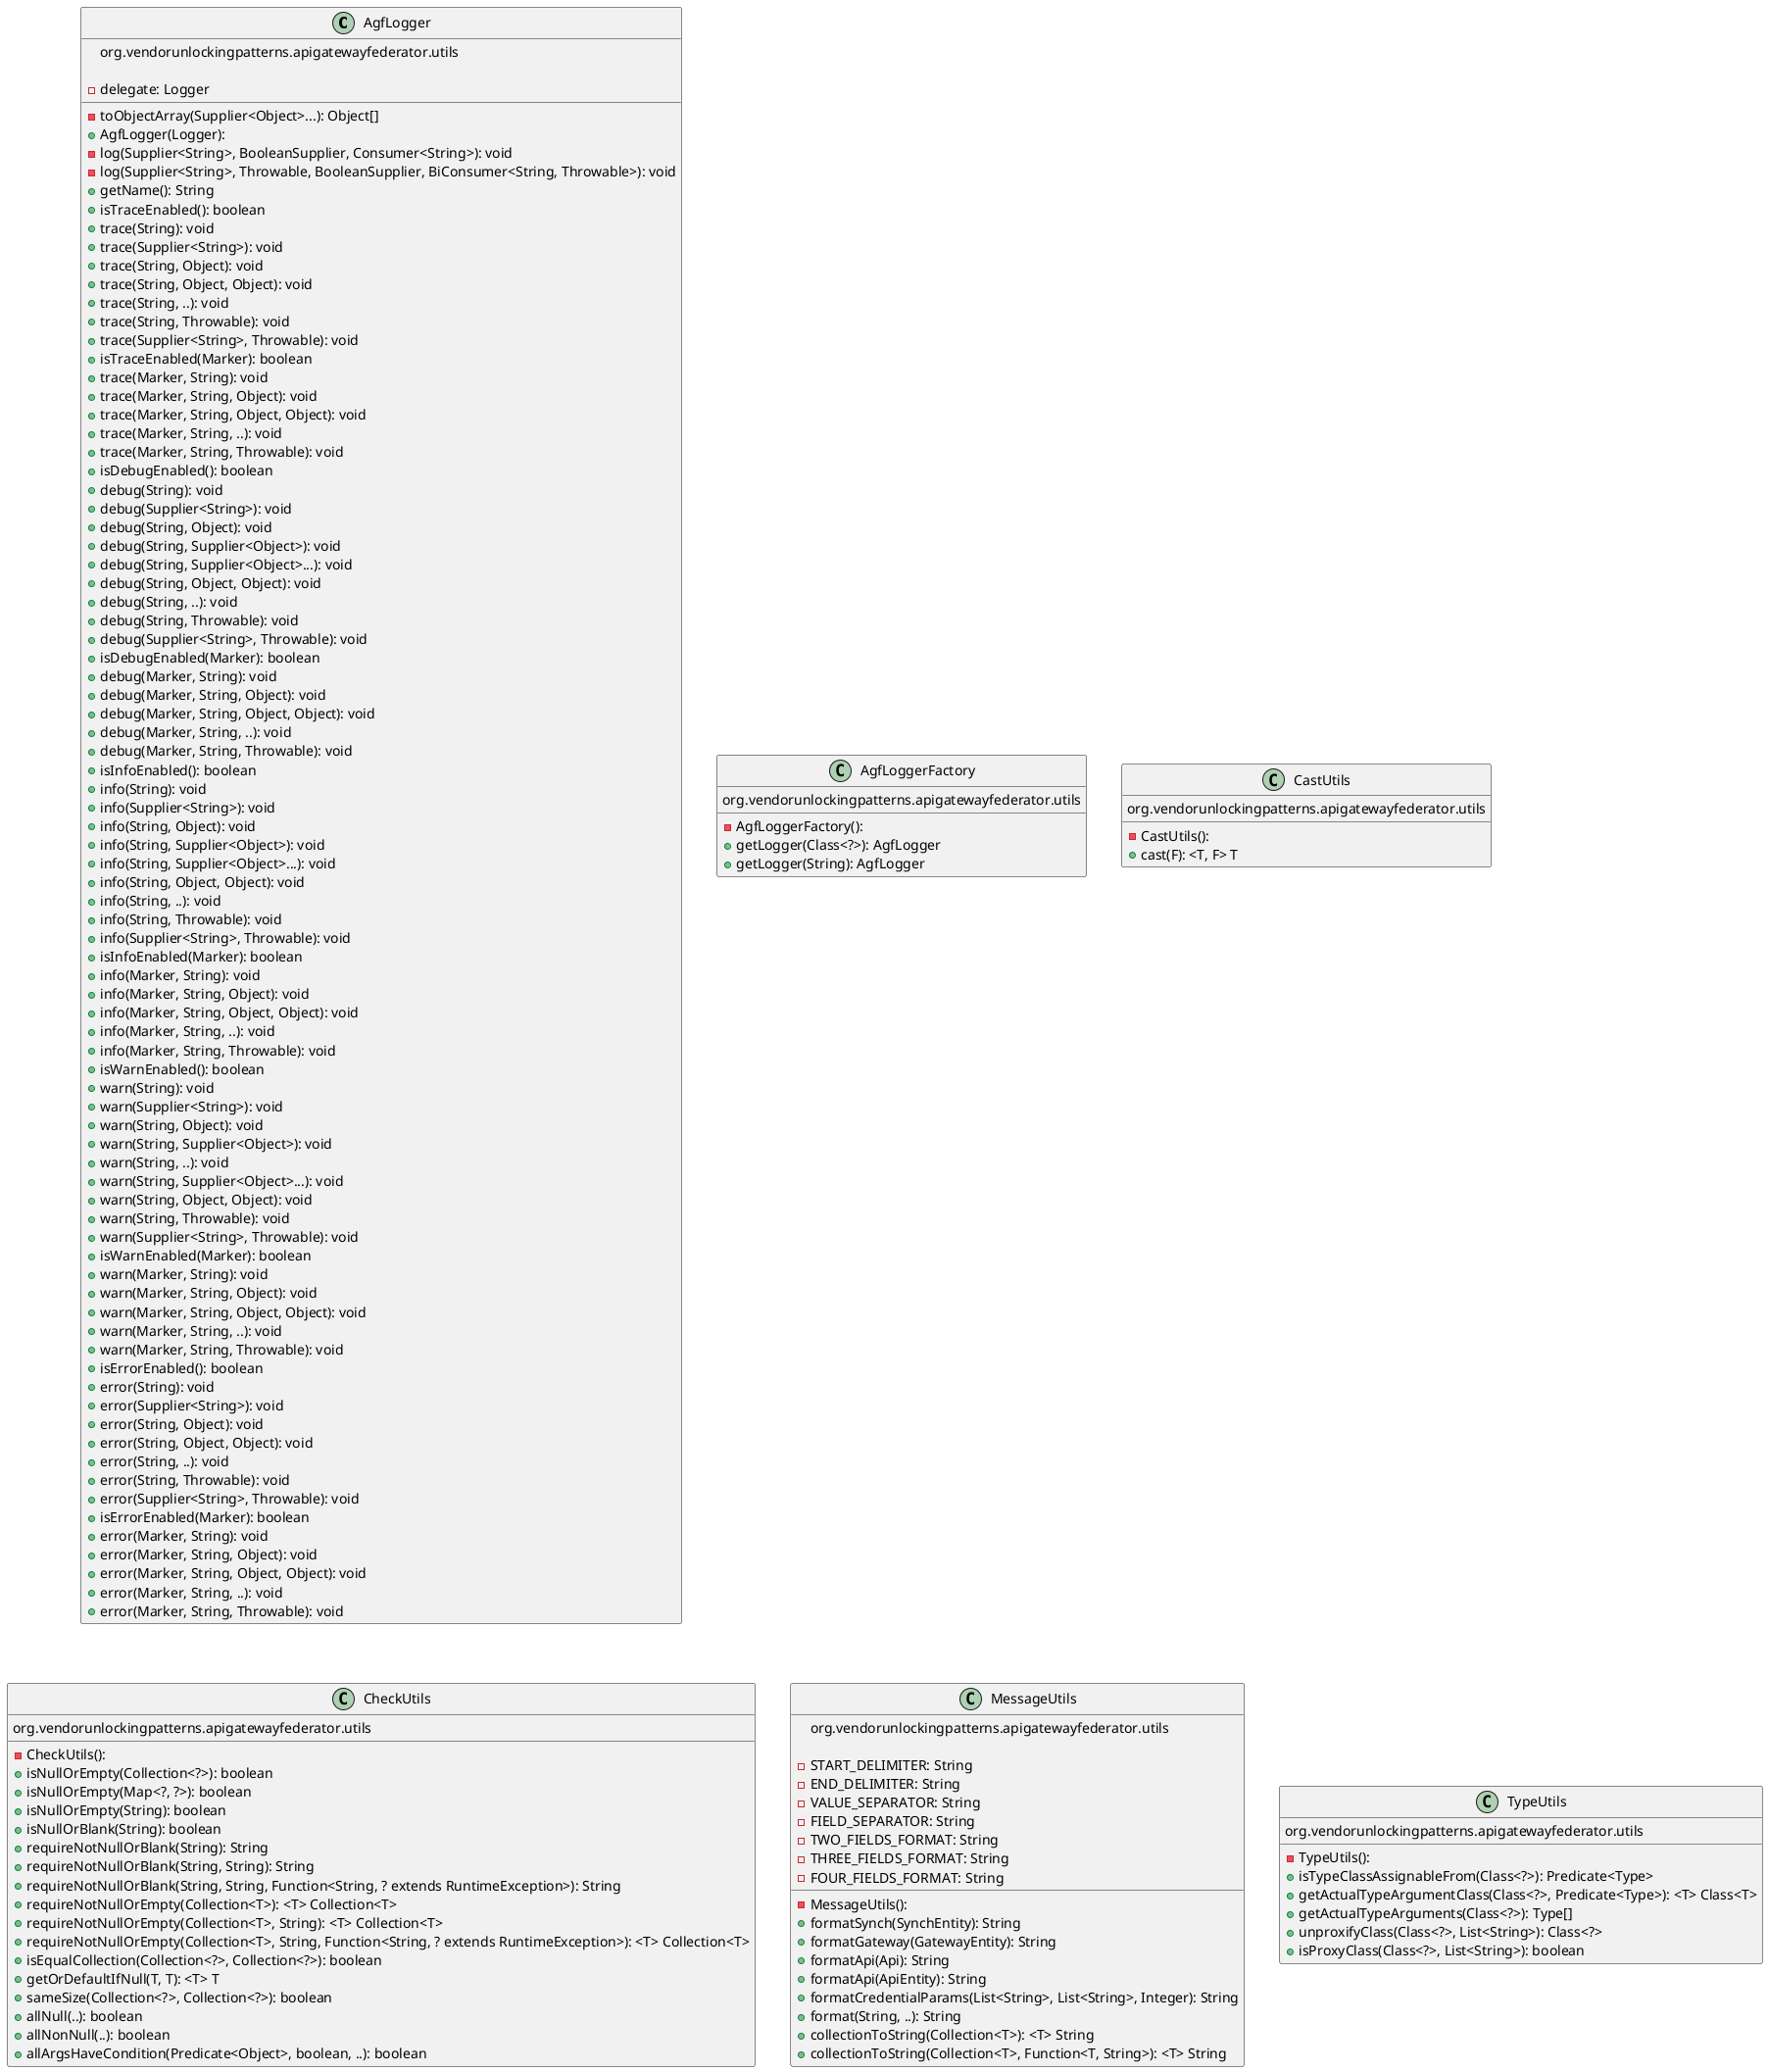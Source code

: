 @startuml
class AgfLogger {
  org.vendorunlockingpatterns.apigatewayfederator.utils
 
  - delegate: Logger
 
  - toObjectArray(Supplier<Object>...): Object[]
  + AgfLogger(Logger): 
  - log(Supplier<String>, BooleanSupplier, Consumer<String>): void
  - log(Supplier<String>, Throwable, BooleanSupplier, BiConsumer<String, Throwable>): void
  + getName(): String
  + isTraceEnabled(): boolean
  + trace(String): void
  + trace(Supplier<String>): void
  + trace(String, Object): void
  + trace(String, Object, Object): void
  + trace(String, ..): void
  + trace(String, Throwable): void
  + trace(Supplier<String>, Throwable): void
  + isTraceEnabled(Marker): boolean
  + trace(Marker, String): void
  + trace(Marker, String, Object): void
  + trace(Marker, String, Object, Object): void
  + trace(Marker, String, ..): void
  + trace(Marker, String, Throwable): void
  + isDebugEnabled(): boolean
  + debug(String): void
  + debug(Supplier<String>): void
  + debug(String, Object): void
  + debug(String, Supplier<Object>): void
  + debug(String, Supplier<Object>...): void
  + debug(String, Object, Object): void
  + debug(String, ..): void
  + debug(String, Throwable): void
  + debug(Supplier<String>, Throwable): void
  + isDebugEnabled(Marker): boolean
  + debug(Marker, String): void
  + debug(Marker, String, Object): void
  + debug(Marker, String, Object, Object): void
  + debug(Marker, String, ..): void
  + debug(Marker, String, Throwable): void
  + isInfoEnabled(): boolean
  + info(String): void
  + info(Supplier<String>): void
  + info(String, Object): void
  + info(String, Supplier<Object>): void
  + info(String, Supplier<Object>...): void
  + info(String, Object, Object): void
  + info(String, ..): void
  + info(String, Throwable): void
  + info(Supplier<String>, Throwable): void
  + isInfoEnabled(Marker): boolean
  + info(Marker, String): void
  + info(Marker, String, Object): void
  + info(Marker, String, Object, Object): void
  + info(Marker, String, ..): void
  + info(Marker, String, Throwable): void
  + isWarnEnabled(): boolean
  + warn(String): void
  + warn(Supplier<String>): void
  + warn(String, Object): void
  + warn(String, Supplier<Object>): void
  + warn(String, ..): void
  + warn(String, Supplier<Object>...): void
  + warn(String, Object, Object): void
  + warn(String, Throwable): void
  + warn(Supplier<String>, Throwable): void
  + isWarnEnabled(Marker): boolean
  + warn(Marker, String): void
  + warn(Marker, String, Object): void
  + warn(Marker, String, Object, Object): void
  + warn(Marker, String, ..): void
  + warn(Marker, String, Throwable): void
  + isErrorEnabled(): boolean
  + error(String): void
  + error(Supplier<String>): void
  + error(String, Object): void
  + error(String, Object, Object): void
  + error(String, ..): void
  + error(String, Throwable): void
  + error(Supplier<String>, Throwable): void
  + isErrorEnabled(Marker): boolean
  + error(Marker, String): void
  + error(Marker, String, Object): void
  + error(Marker, String, Object, Object): void
  + error(Marker, String, ..): void
  + error(Marker, String, Throwable): void
}
class AgfLoggerFactory {
  org.vendorunlockingpatterns.apigatewayfederator.utils
 
  - AgfLoggerFactory(): 
  + getLogger(Class<?>): AgfLogger
  + getLogger(String): AgfLogger
}
class CastUtils {
  org.vendorunlockingpatterns.apigatewayfederator.utils
 
  - CastUtils(): 
  + cast(F): <T, F> T
}
class CheckUtils {
  org.vendorunlockingpatterns.apigatewayfederator.utils
 
  - CheckUtils(): 
  + isNullOrEmpty(Collection<?>): boolean
  + isNullOrEmpty(Map<?, ?>): boolean
  + isNullOrEmpty(String): boolean
  + isNullOrBlank(String): boolean
  + requireNotNullOrBlank(String): String
  + requireNotNullOrBlank(String, String): String
  + requireNotNullOrBlank(String, String, Function<String, ? extends RuntimeException>): String
  + requireNotNullOrEmpty(Collection<T>): <T> Collection<T>
  + requireNotNullOrEmpty(Collection<T>, String): <T> Collection<T>
  + requireNotNullOrEmpty(Collection<T>, String, Function<String, ? extends RuntimeException>): <T> Collection<T>
  + isEqualCollection(Collection<?>, Collection<?>): boolean
  + getOrDefaultIfNull(T, T): <T> T
  + sameSize(Collection<?>, Collection<?>): boolean
  + allNull(..): boolean
  + allNonNull(..): boolean
  + allArgsHaveCondition(Predicate<Object>, boolean, ..): boolean
}
class MessageUtils {
  org.vendorunlockingpatterns.apigatewayfederator.utils
 
  - START_DELIMITER: String
  - END_DELIMITER: String
  - VALUE_SEPARATOR: String
  - FIELD_SEPARATOR: String
  - TWO_FIELDS_FORMAT: String
  - THREE_FIELDS_FORMAT: String
  - FOUR_FIELDS_FORMAT: String
 
  - MessageUtils(): 
  + formatSynch(SynchEntity): String
  + formatGateway(GatewayEntity): String
  + formatApi(Api): String
  + formatApi(ApiEntity): String
  + formatCredentialParams(List<String>, List<String>, Integer): String
  + format(String, ..): String
  + collectionToString(Collection<T>): <T> String
  + collectionToString(Collection<T>, Function<T, String>): <T> String
}
class TypeUtils {
  org.vendorunlockingpatterns.apigatewayfederator.utils
 
  - TypeUtils(): 
  + isTypeClassAssignableFrom(Class<?>): Predicate<Type>
  + getActualTypeArgumentClass(Class<?>, Predicate<Type>): <T> Class<T>
  + getActualTypeArguments(Class<?>): Type[]
  + unproxifyClass(Class<?>, List<String>): Class<?>
  + isProxyClass(Class<?>, List<String>): boolean
}

@enduml